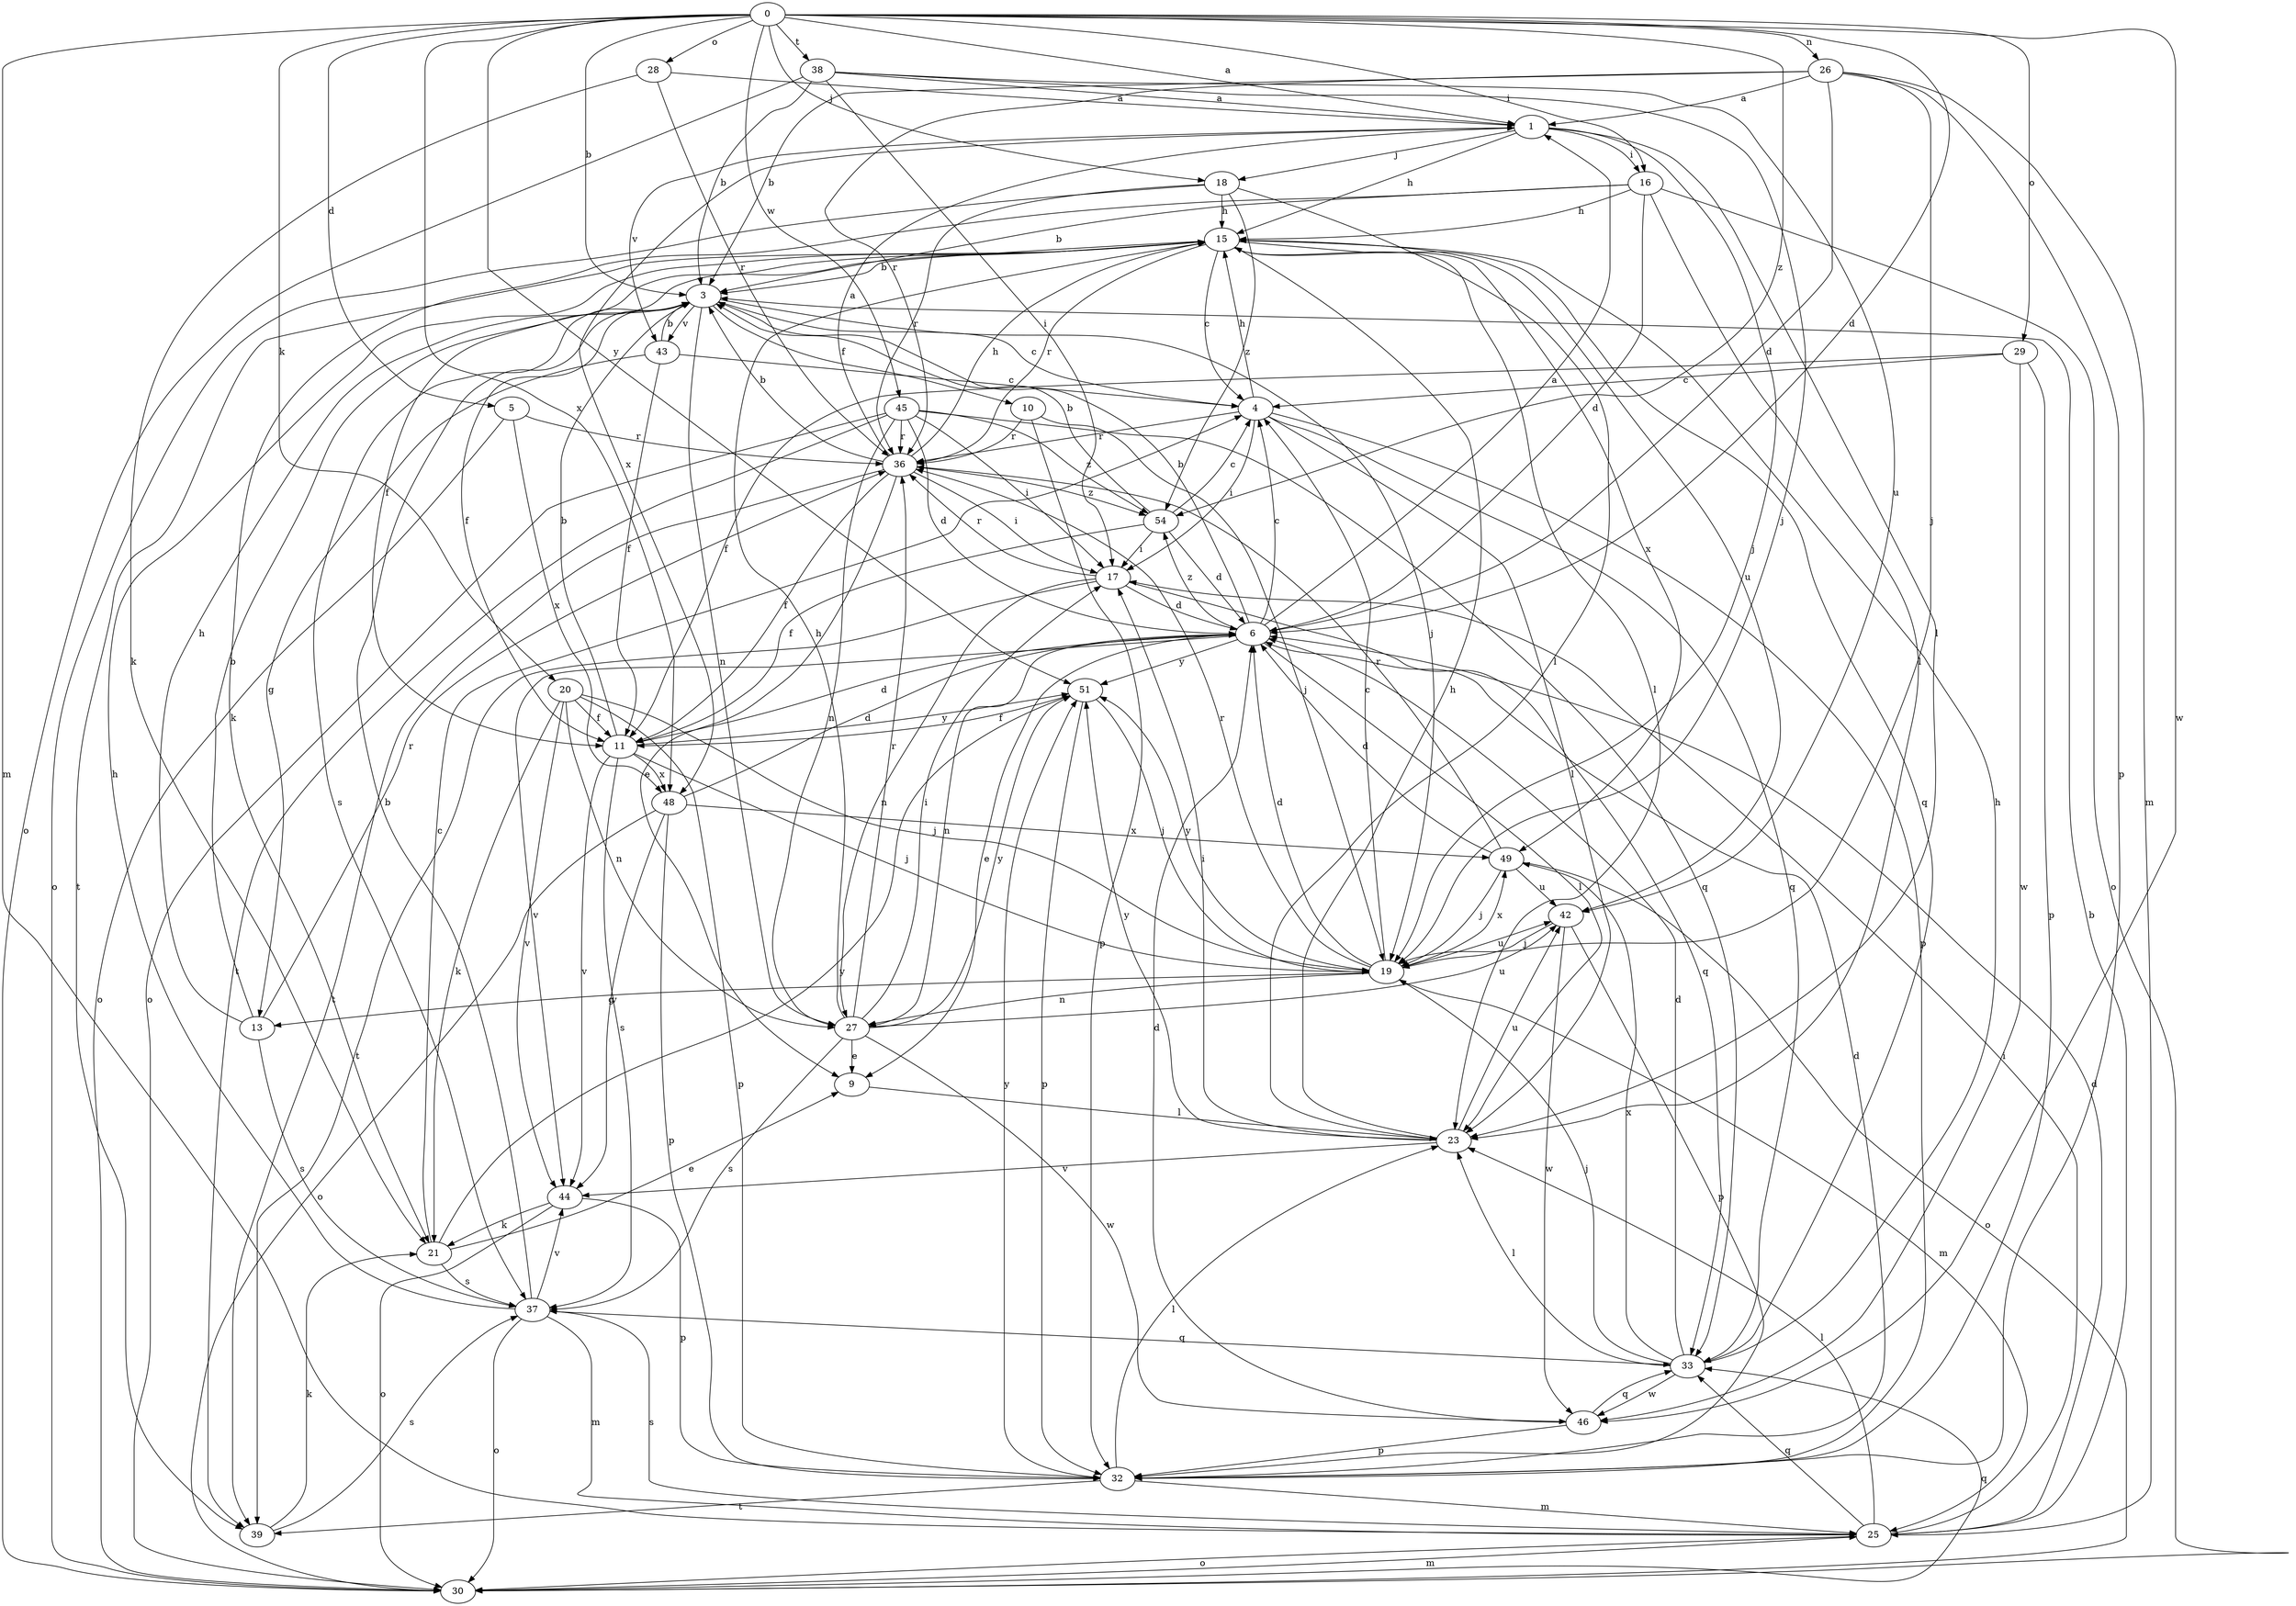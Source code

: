 strict digraph  {
0;
1;
3;
4;
5;
6;
9;
10;
11;
13;
15;
16;
17;
18;
19;
20;
21;
23;
25;
26;
27;
28;
29;
30;
32;
33;
36;
37;
38;
39;
42;
43;
44;
45;
46;
48;
49;
51;
54;
0 -> 1  [label=a];
0 -> 3  [label=b];
0 -> 5  [label=d];
0 -> 6  [label=d];
0 -> 16  [label=i];
0 -> 18  [label=j];
0 -> 20  [label=k];
0 -> 25  [label=m];
0 -> 26  [label=n];
0 -> 28  [label=o];
0 -> 29  [label=o];
0 -> 38  [label=t];
0 -> 45  [label=w];
0 -> 46  [label=w];
0 -> 48  [label=x];
0 -> 51  [label=y];
0 -> 54  [label=z];
1 -> 15  [label=h];
1 -> 16  [label=i];
1 -> 18  [label=j];
1 -> 19  [label=j];
1 -> 23  [label=l];
1 -> 43  [label=v];
1 -> 48  [label=x];
3 -> 4  [label=c];
3 -> 10  [label=f];
3 -> 11  [label=f];
3 -> 19  [label=j];
3 -> 27  [label=n];
3 -> 37  [label=s];
3 -> 43  [label=v];
4 -> 15  [label=h];
4 -> 17  [label=i];
4 -> 23  [label=l];
4 -> 32  [label=p];
4 -> 33  [label=q];
4 -> 36  [label=r];
5 -> 30  [label=o];
5 -> 36  [label=r];
5 -> 48  [label=x];
6 -> 1  [label=a];
6 -> 3  [label=b];
6 -> 4  [label=c];
6 -> 9  [label=e];
6 -> 23  [label=l];
6 -> 27  [label=n];
6 -> 44  [label=v];
6 -> 51  [label=y];
6 -> 54  [label=z];
9 -> 23  [label=l];
10 -> 19  [label=j];
10 -> 32  [label=p];
10 -> 36  [label=r];
11 -> 3  [label=b];
11 -> 6  [label=d];
11 -> 19  [label=j];
11 -> 37  [label=s];
11 -> 44  [label=v];
11 -> 48  [label=x];
11 -> 51  [label=y];
13 -> 3  [label=b];
13 -> 15  [label=h];
13 -> 36  [label=r];
13 -> 37  [label=s];
15 -> 3  [label=b];
15 -> 4  [label=c];
15 -> 11  [label=f];
15 -> 23  [label=l];
15 -> 33  [label=q];
15 -> 36  [label=r];
15 -> 39  [label=t];
15 -> 42  [label=u];
15 -> 49  [label=x];
16 -> 3  [label=b];
16 -> 6  [label=d];
16 -> 15  [label=h];
16 -> 21  [label=k];
16 -> 23  [label=l];
16 -> 30  [label=o];
17 -> 6  [label=d];
17 -> 27  [label=n];
17 -> 33  [label=q];
17 -> 36  [label=r];
17 -> 39  [label=t];
18 -> 15  [label=h];
18 -> 23  [label=l];
18 -> 30  [label=o];
18 -> 36  [label=r];
18 -> 54  [label=z];
19 -> 4  [label=c];
19 -> 6  [label=d];
19 -> 13  [label=g];
19 -> 25  [label=m];
19 -> 27  [label=n];
19 -> 36  [label=r];
19 -> 42  [label=u];
19 -> 49  [label=x];
19 -> 51  [label=y];
20 -> 11  [label=f];
20 -> 19  [label=j];
20 -> 21  [label=k];
20 -> 27  [label=n];
20 -> 32  [label=p];
20 -> 44  [label=v];
21 -> 4  [label=c];
21 -> 9  [label=e];
21 -> 37  [label=s];
21 -> 51  [label=y];
23 -> 15  [label=h];
23 -> 17  [label=i];
23 -> 42  [label=u];
23 -> 44  [label=v];
23 -> 51  [label=y];
25 -> 3  [label=b];
25 -> 6  [label=d];
25 -> 17  [label=i];
25 -> 23  [label=l];
25 -> 30  [label=o];
25 -> 33  [label=q];
25 -> 37  [label=s];
26 -> 1  [label=a];
26 -> 3  [label=b];
26 -> 6  [label=d];
26 -> 19  [label=j];
26 -> 25  [label=m];
26 -> 32  [label=p];
26 -> 36  [label=r];
27 -> 9  [label=e];
27 -> 15  [label=h];
27 -> 17  [label=i];
27 -> 36  [label=r];
27 -> 37  [label=s];
27 -> 42  [label=u];
27 -> 46  [label=w];
27 -> 51  [label=y];
28 -> 1  [label=a];
28 -> 21  [label=k];
28 -> 36  [label=r];
29 -> 4  [label=c];
29 -> 11  [label=f];
29 -> 32  [label=p];
29 -> 46  [label=w];
30 -> 25  [label=m];
30 -> 33  [label=q];
32 -> 6  [label=d];
32 -> 23  [label=l];
32 -> 25  [label=m];
32 -> 39  [label=t];
32 -> 51  [label=y];
33 -> 6  [label=d];
33 -> 15  [label=h];
33 -> 19  [label=j];
33 -> 23  [label=l];
33 -> 46  [label=w];
33 -> 49  [label=x];
36 -> 1  [label=a];
36 -> 3  [label=b];
36 -> 9  [label=e];
36 -> 11  [label=f];
36 -> 15  [label=h];
36 -> 17  [label=i];
36 -> 39  [label=t];
36 -> 54  [label=z];
37 -> 3  [label=b];
37 -> 15  [label=h];
37 -> 25  [label=m];
37 -> 30  [label=o];
37 -> 33  [label=q];
37 -> 44  [label=v];
38 -> 1  [label=a];
38 -> 3  [label=b];
38 -> 17  [label=i];
38 -> 19  [label=j];
38 -> 30  [label=o];
38 -> 42  [label=u];
39 -> 21  [label=k];
39 -> 37  [label=s];
42 -> 19  [label=j];
42 -> 32  [label=p];
42 -> 46  [label=w];
43 -> 3  [label=b];
43 -> 4  [label=c];
43 -> 11  [label=f];
43 -> 13  [label=g];
44 -> 21  [label=k];
44 -> 30  [label=o];
44 -> 32  [label=p];
45 -> 6  [label=d];
45 -> 17  [label=i];
45 -> 27  [label=n];
45 -> 30  [label=o];
45 -> 33  [label=q];
45 -> 36  [label=r];
45 -> 39  [label=t];
45 -> 54  [label=z];
46 -> 6  [label=d];
46 -> 32  [label=p];
46 -> 33  [label=q];
48 -> 6  [label=d];
48 -> 30  [label=o];
48 -> 32  [label=p];
48 -> 44  [label=v];
48 -> 49  [label=x];
49 -> 6  [label=d];
49 -> 19  [label=j];
49 -> 30  [label=o];
49 -> 36  [label=r];
49 -> 42  [label=u];
51 -> 11  [label=f];
51 -> 19  [label=j];
51 -> 32  [label=p];
54 -> 3  [label=b];
54 -> 4  [label=c];
54 -> 6  [label=d];
54 -> 11  [label=f];
54 -> 17  [label=i];
}
